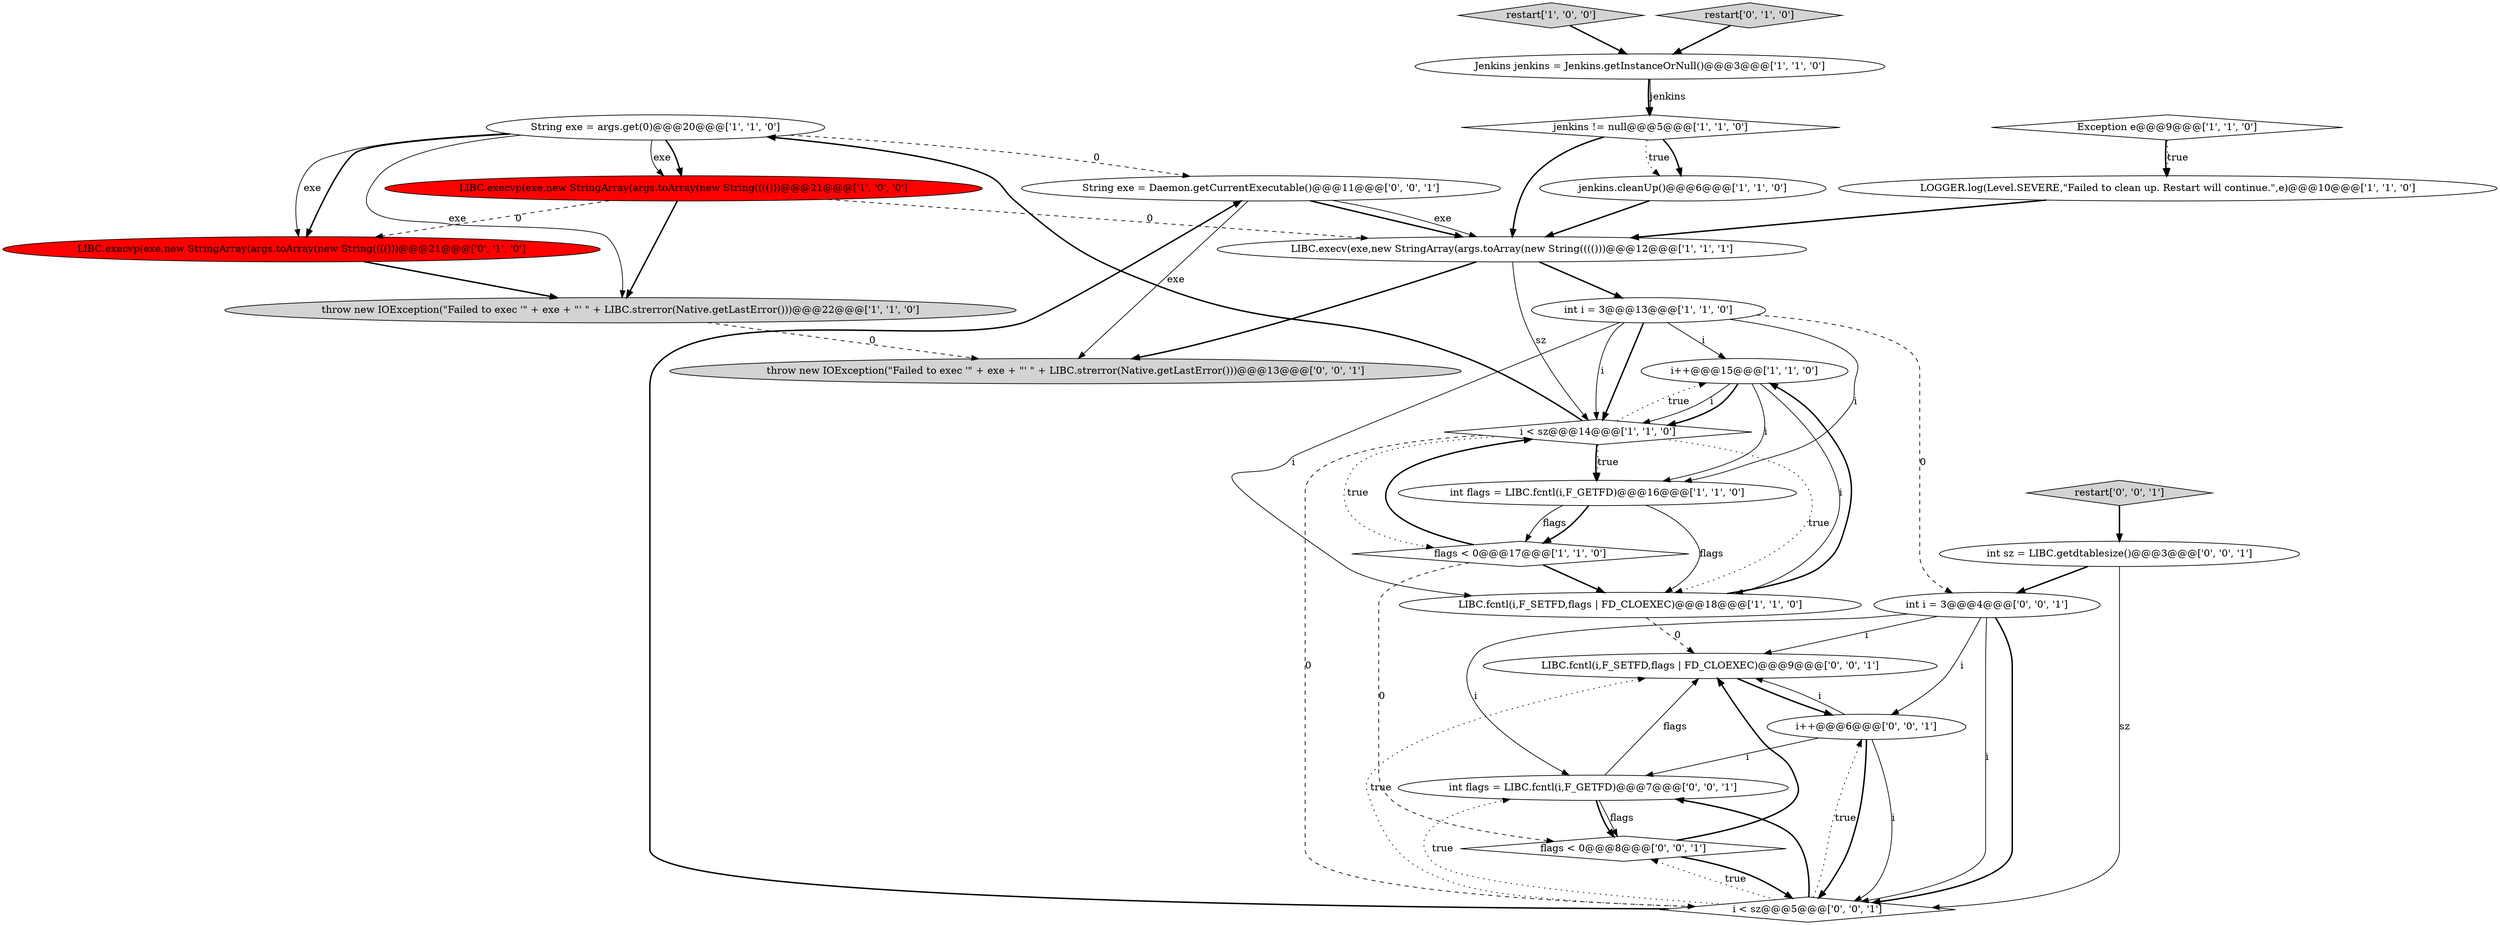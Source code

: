 digraph {
1 [style = filled, label = "String exe = args.get(0)@@@20@@@['1', '1', '0']", fillcolor = white, shape = ellipse image = "AAA0AAABBB1BBB"];
13 [style = filled, label = "Exception e@@@9@@@['1', '1', '0']", fillcolor = white, shape = diamond image = "AAA0AAABBB1BBB"];
22 [style = filled, label = "int flags = LIBC.fcntl(i,F_GETFD)@@@7@@@['0', '0', '1']", fillcolor = white, shape = ellipse image = "AAA0AAABBB3BBB"];
21 [style = filled, label = "flags < 0@@@8@@@['0', '0', '1']", fillcolor = white, shape = diamond image = "AAA0AAABBB3BBB"];
6 [style = filled, label = "restart['1', '0', '0']", fillcolor = lightgray, shape = diamond image = "AAA0AAABBB1BBB"];
14 [style = filled, label = "i++@@@15@@@['1', '1', '0']", fillcolor = white, shape = ellipse image = "AAA0AAABBB1BBB"];
23 [style = filled, label = "throw new IOException(\"Failed to exec '\" + exe + \"' \" + LIBC.strerror(Native.getLastError()))@@@13@@@['0', '0', '1']", fillcolor = lightgray, shape = ellipse image = "AAA0AAABBB3BBB"];
16 [style = filled, label = "restart['0', '1', '0']", fillcolor = lightgray, shape = diamond image = "AAA0AAABBB2BBB"];
10 [style = filled, label = "int i = 3@@@13@@@['1', '1', '0']", fillcolor = white, shape = ellipse image = "AAA0AAABBB1BBB"];
3 [style = filled, label = "jenkins != null@@@5@@@['1', '1', '0']", fillcolor = white, shape = diamond image = "AAA0AAABBB1BBB"];
11 [style = filled, label = "LIBC.execv(exe,new StringArray(args.toArray(new String(((()))@@@12@@@['1', '1', '1']", fillcolor = white, shape = ellipse image = "AAA0AAABBB1BBB"];
17 [style = filled, label = "LIBC.execvp(exe,new StringArray(args.toArray(new String(((()))@@@21@@@['0', '1', '0']", fillcolor = red, shape = ellipse image = "AAA1AAABBB2BBB"];
25 [style = filled, label = "LIBC.fcntl(i,F_SETFD,flags | FD_CLOEXEC)@@@9@@@['0', '0', '1']", fillcolor = white, shape = ellipse image = "AAA0AAABBB3BBB"];
15 [style = filled, label = "flags < 0@@@17@@@['1', '1', '0']", fillcolor = white, shape = diamond image = "AAA0AAABBB1BBB"];
0 [style = filled, label = "throw new IOException(\"Failed to exec '\" + exe + \"' \" + LIBC.strerror(Native.getLastError()))@@@22@@@['1', '1', '0']", fillcolor = lightgray, shape = ellipse image = "AAA0AAABBB1BBB"];
20 [style = filled, label = "i < sz@@@5@@@['0', '0', '1']", fillcolor = white, shape = diamond image = "AAA0AAABBB3BBB"];
2 [style = filled, label = "jenkins.cleanUp()@@@6@@@['1', '1', '0']", fillcolor = white, shape = ellipse image = "AAA0AAABBB1BBB"];
24 [style = filled, label = "int i = 3@@@4@@@['0', '0', '1']", fillcolor = white, shape = ellipse image = "AAA0AAABBB3BBB"];
18 [style = filled, label = "int sz = LIBC.getdtablesize()@@@3@@@['0', '0', '1']", fillcolor = white, shape = ellipse image = "AAA0AAABBB3BBB"];
19 [style = filled, label = "String exe = Daemon.getCurrentExecutable()@@@11@@@['0', '0', '1']", fillcolor = white, shape = ellipse image = "AAA0AAABBB3BBB"];
4 [style = filled, label = "Jenkins jenkins = Jenkins.getInstanceOrNull()@@@3@@@['1', '1', '0']", fillcolor = white, shape = ellipse image = "AAA0AAABBB1BBB"];
8 [style = filled, label = "LOGGER.log(Level.SEVERE,\"Failed to clean up. Restart will continue.\",e)@@@10@@@['1', '1', '0']", fillcolor = white, shape = ellipse image = "AAA0AAABBB1BBB"];
5 [style = filled, label = "i < sz@@@14@@@['1', '1', '0']", fillcolor = white, shape = diamond image = "AAA0AAABBB1BBB"];
27 [style = filled, label = "restart['0', '0', '1']", fillcolor = lightgray, shape = diamond image = "AAA0AAABBB3BBB"];
26 [style = filled, label = "i++@@@6@@@['0', '0', '1']", fillcolor = white, shape = ellipse image = "AAA0AAABBB3BBB"];
7 [style = filled, label = "LIBC.execvp(exe,new StringArray(args.toArray(new String(((()))@@@21@@@['1', '0', '0']", fillcolor = red, shape = ellipse image = "AAA1AAABBB1BBB"];
9 [style = filled, label = "int flags = LIBC.fcntl(i,F_GETFD)@@@16@@@['1', '1', '0']", fillcolor = white, shape = ellipse image = "AAA0AAABBB1BBB"];
12 [style = filled, label = "LIBC.fcntl(i,F_SETFD,flags | FD_CLOEXEC)@@@18@@@['1', '1', '0']", fillcolor = white, shape = ellipse image = "AAA0AAABBB1BBB"];
11->5 [style = solid, label="sz"];
14->5 [style = solid, label="i"];
4->3 [style = bold, label=""];
10->12 [style = solid, label="i"];
27->18 [style = bold, label=""];
9->15 [style = solid, label="flags"];
18->24 [style = bold, label=""];
5->14 [style = dotted, label="true"];
20->25 [style = dotted, label="true"];
10->5 [style = solid, label="i"];
5->9 [style = bold, label=""];
22->21 [style = solid, label="flags"];
7->17 [style = dashed, label="0"];
0->23 [style = dashed, label="0"];
26->20 [style = solid, label="i"];
20->26 [style = dotted, label="true"];
1->19 [style = dashed, label="0"];
24->26 [style = solid, label="i"];
24->20 [style = solid, label="i"];
3->11 [style = bold, label=""];
22->21 [style = bold, label=""];
7->11 [style = dashed, label="0"];
26->20 [style = bold, label=""];
15->21 [style = dashed, label="0"];
19->11 [style = bold, label=""];
7->0 [style = bold, label=""];
14->12 [style = solid, label="i"];
20->21 [style = dotted, label="true"];
21->25 [style = bold, label=""];
5->12 [style = dotted, label="true"];
18->20 [style = solid, label="sz"];
22->25 [style = solid, label="flags"];
24->22 [style = solid, label="i"];
1->7 [style = bold, label=""];
5->15 [style = dotted, label="true"];
15->5 [style = bold, label=""];
1->17 [style = bold, label=""];
20->22 [style = bold, label=""];
5->20 [style = dashed, label="0"];
14->9 [style = solid, label="i"];
19->11 [style = solid, label="exe"];
24->20 [style = bold, label=""];
5->1 [style = bold, label=""];
6->4 [style = bold, label=""];
26->25 [style = solid, label="i"];
17->0 [style = bold, label=""];
4->3 [style = solid, label="jenkins"];
10->5 [style = bold, label=""];
21->20 [style = bold, label=""];
3->2 [style = bold, label=""];
1->0 [style = solid, label="exe"];
12->25 [style = dashed, label="0"];
13->8 [style = dotted, label="true"];
11->10 [style = bold, label=""];
9->15 [style = bold, label=""];
25->26 [style = bold, label=""];
12->14 [style = bold, label=""];
5->9 [style = dotted, label="true"];
10->9 [style = solid, label="i"];
15->12 [style = bold, label=""];
19->23 [style = solid, label="exe"];
20->22 [style = dotted, label="true"];
1->17 [style = solid, label="exe"];
13->8 [style = bold, label=""];
16->4 [style = bold, label=""];
10->14 [style = solid, label="i"];
9->12 [style = solid, label="flags"];
20->19 [style = bold, label=""];
8->11 [style = bold, label=""];
11->23 [style = bold, label=""];
24->25 [style = solid, label="i"];
10->24 [style = dashed, label="0"];
2->11 [style = bold, label=""];
26->22 [style = solid, label="i"];
3->2 [style = dotted, label="true"];
14->5 [style = bold, label=""];
1->7 [style = solid, label="exe"];
}
